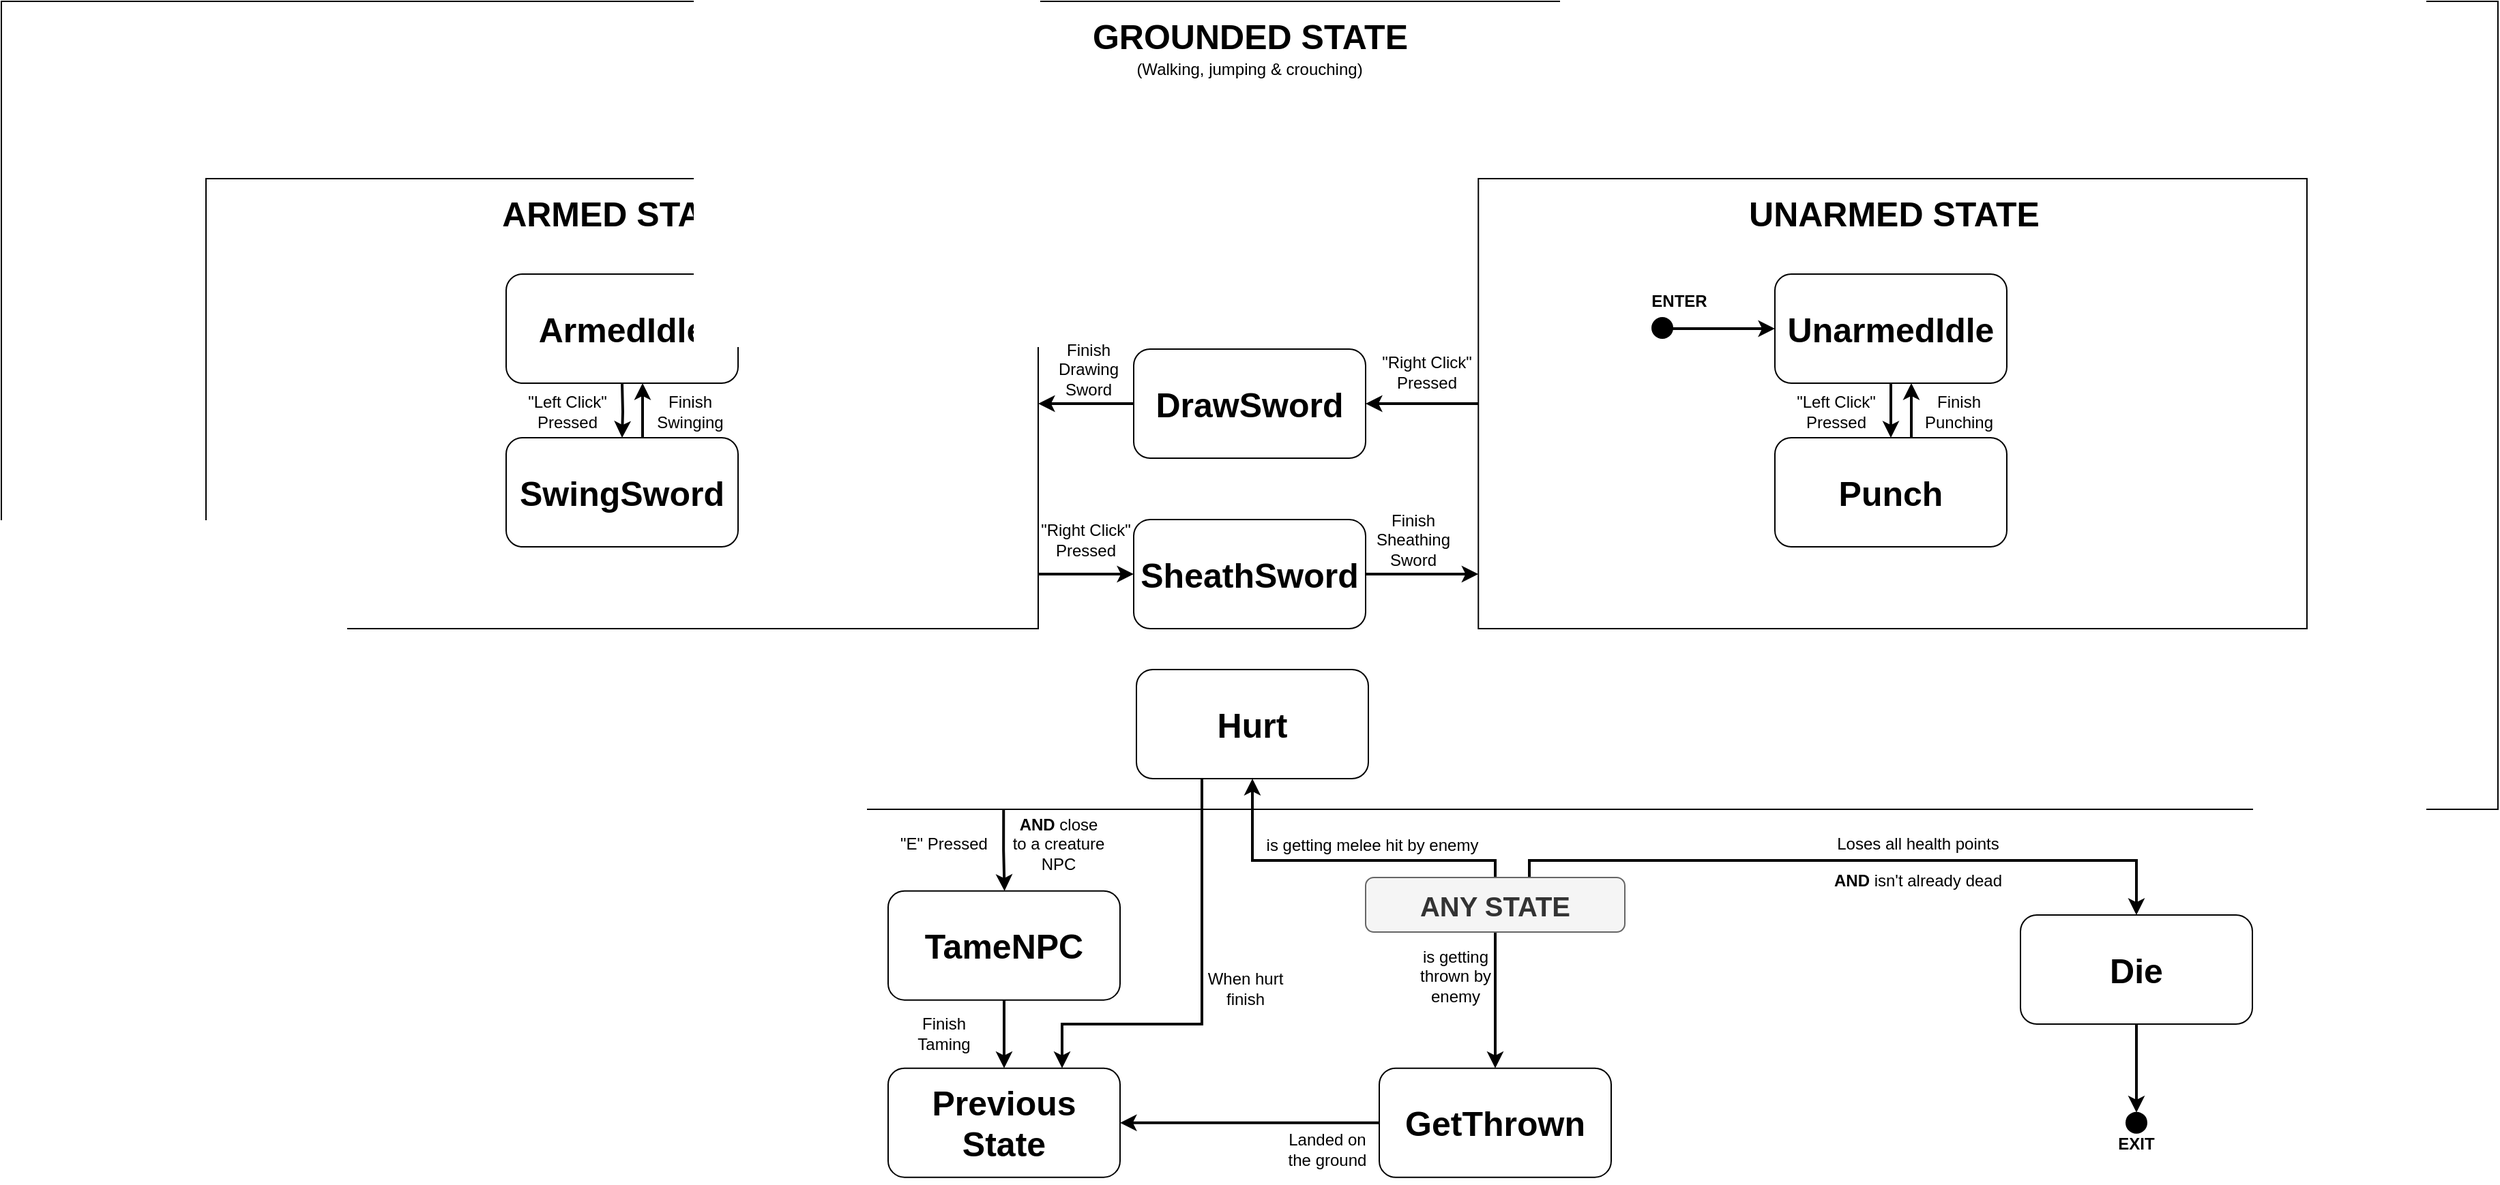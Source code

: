 <mxfile version="20.0.1" type="device" pages="2"><diagram id="yUpBF1HfpDL-CtmX74Qh" name="Page-2"><mxGraphModel dx="2148" dy="1701" grid="1" gridSize="10" guides="1" tooltips="1" connect="1" arrows="1" fold="1" page="1" pageScale="1" pageWidth="850" pageHeight="1100" math="0" shadow="0"><root><mxCell id="0"/><mxCell id="1" parent="0"/><mxCell id="C9PRZ3Kujz4Gb-X37OMo-48" value="" style="rounded=0;whiteSpace=wrap;html=1;fontSize=11;" parent="1" vertex="1"><mxGeometry x="-180" y="-460" width="1830" height="592.5" as="geometry"/></mxCell><mxCell id="C9PRZ3Kujz4Gb-X37OMo-7" style="edgeStyle=orthogonalEdgeStyle;rounded=0;orthogonalLoop=1;jettySize=auto;html=1;entryX=0.383;entryY=-0.002;entryDx=0;entryDy=0;fontSize=11;strokeWidth=2;entryPerimeter=0;" parent="1" edge="1"><mxGeometry relative="1" as="geometry"><mxPoint x="554.64" y="132.5" as="sourcePoint"/><mxPoint x="555.31" y="192.34" as="targetPoint"/><Array as="points"><mxPoint x="554.64" y="162.5"/><mxPoint x="555.64" y="162.5"/></Array></mxGeometry></mxCell><mxCell id="C9PRZ3Kujz4Gb-X37OMo-19" style="edgeStyle=orthogonalEdgeStyle;rounded=0;orthogonalLoop=1;jettySize=auto;html=1;fontSize=11;strokeWidth=2;" parent="1" source="C9PRZ3Kujz4Gb-X37OMo-2" edge="1"><mxGeometry relative="1" as="geometry"><mxPoint x="555" y="322.34" as="targetPoint"/></mxGeometry></mxCell><mxCell id="C9PRZ3Kujz4Gb-X37OMo-2" value="&lt;font style=&quot;font-size: 25px;&quot;&gt;&lt;b&gt;TameNPC&lt;/b&gt;&lt;/font&gt;" style="rounded=1;whiteSpace=wrap;html=1;" parent="1" vertex="1"><mxGeometry x="470" y="192.34" width="170" height="80" as="geometry"/></mxCell><mxCell id="C9PRZ3Kujz4Gb-X37OMo-8" value="&quot;E&quot; Pressed" style="text;html=1;strokeColor=none;fillColor=none;align=center;verticalAlign=middle;whiteSpace=wrap;rounded=0;fontSize=12;" parent="1" vertex="1"><mxGeometry x="475.56" y="132.5" width="70" height="50" as="geometry"/></mxCell><mxCell id="C9PRZ3Kujz4Gb-X37OMo-20" value="&lt;font style=&quot;font-size: 25px;&quot;&gt;&lt;b&gt;Previous State&lt;/b&gt;&lt;/font&gt;" style="rounded=1;whiteSpace=wrap;html=1;" parent="1" vertex="1"><mxGeometry x="470" y="322.34" width="170" height="80" as="geometry"/></mxCell><mxCell id="C9PRZ3Kujz4Gb-X37OMo-21" value="Finish Taming" style="text;html=1;strokeColor=none;fillColor=none;align=center;verticalAlign=middle;whiteSpace=wrap;rounded=0;fontSize=12;" parent="1" vertex="1"><mxGeometry x="475.56" y="272.34" width="70" height="50" as="geometry"/></mxCell><mxCell id="C9PRZ3Kujz4Gb-X37OMo-38" style="edgeStyle=orthogonalEdgeStyle;rounded=0;orthogonalLoop=1;jettySize=auto;html=1;entryX=1;entryY=0.5;entryDx=0;entryDy=0;fontSize=25;strokeWidth=2;" parent="1" source="C9PRZ3Kujz4Gb-X37OMo-23" target="C9PRZ3Kujz4Gb-X37OMo-12" edge="1"><mxGeometry relative="1" as="geometry"/></mxCell><mxCell id="C9PRZ3Kujz4Gb-X37OMo-23" value="" style="rounded=0;whiteSpace=wrap;html=1;fontSize=11;" parent="1" vertex="1"><mxGeometry x="902.64" y="-330" width="607.36" height="330" as="geometry"/></mxCell><mxCell id="C9PRZ3Kujz4Gb-X37OMo-24" value="UNARMED STATE" style="text;html=1;strokeColor=none;fillColor=none;align=center;verticalAlign=middle;whiteSpace=wrap;rounded=0;fontSize=25;fontStyle=1" parent="1" vertex="1"><mxGeometry x="1075.28" y="-320" width="264.72" height="30" as="geometry"/></mxCell><mxCell id="C9PRZ3Kujz4Gb-X37OMo-39" style="edgeStyle=orthogonalEdgeStyle;rounded=0;orthogonalLoop=1;jettySize=auto;html=1;entryX=1;entryY=0.5;entryDx=0;entryDy=0;fontSize=25;strokeWidth=2;" parent="1" source="C9PRZ3Kujz4Gb-X37OMo-12" edge="1"><mxGeometry relative="1" as="geometry"><mxPoint x="580" y="-165" as="targetPoint"/></mxGeometry></mxCell><mxCell id="C9PRZ3Kujz4Gb-X37OMo-12" value="&lt;font style=&quot;font-size: 25px;&quot;&gt;&lt;b&gt;DrawSword&lt;/b&gt;&lt;/font&gt;" style="rounded=1;whiteSpace=wrap;html=1;" parent="1" vertex="1"><mxGeometry x="650" y="-205" width="170" height="80" as="geometry"/></mxCell><mxCell id="C9PRZ3Kujz4Gb-X37OMo-34" style="edgeStyle=orthogonalEdgeStyle;rounded=0;orthogonalLoop=1;jettySize=auto;html=1;entryX=0.5;entryY=0;entryDx=0;entryDy=0;fontSize=25;strokeWidth=2;" parent="1" source="f2G6BQzRH3v57bKZy8mz-2" target="C9PRZ3Kujz4Gb-X37OMo-33" edge="1"><mxGeometry relative="1" as="geometry"/></mxCell><mxCell id="f2G6BQzRH3v57bKZy8mz-2" value="&lt;font style=&quot;font-size: 25px;&quot;&gt;&lt;b&gt;UnarmedIdle&lt;/b&gt;&lt;/font&gt;" style="rounded=1;whiteSpace=wrap;html=1;" parent="1" vertex="1"><mxGeometry x="1120" y="-260" width="170" height="80" as="geometry"/></mxCell><mxCell id="f2G6BQzRH3v57bKZy8mz-46" style="edgeStyle=orthogonalEdgeStyle;rounded=0;orthogonalLoop=1;jettySize=auto;html=1;fontSize=5;strokeWidth=2;" parent="1" source="f2G6BQzRH3v57bKZy8mz-47" edge="1"><mxGeometry relative="1" as="geometry"><mxPoint x="1120" y="-220" as="targetPoint"/><Array as="points"><mxPoint x="1082.44" y="-220.5"/></Array></mxGeometry></mxCell><mxCell id="f2G6BQzRH3v57bKZy8mz-47" value="" style="ellipse;whiteSpace=wrap;html=1;aspect=fixed;fontSize=5;fillColor=#000000;" parent="1" vertex="1"><mxGeometry x="1030" y="-228" width="15" height="15" as="geometry"/></mxCell><mxCell id="f2G6BQzRH3v57bKZy8mz-48" value="ENTER" style="text;html=1;strokeColor=none;fillColor=none;align=center;verticalAlign=middle;whiteSpace=wrap;rounded=0;fontSize=12;fontStyle=1" parent="1" vertex="1"><mxGeometry x="1027.08" y="-248" width="46.13" height="15" as="geometry"/></mxCell><mxCell id="sqc_Tt65g7vkRFVTMmjo-10" style="edgeStyle=orthogonalEdgeStyle;rounded=0;orthogonalLoop=1;jettySize=auto;html=1;fontSize=15;strokeWidth=2;" parent="1" source="C9PRZ3Kujz4Gb-X37OMo-33" target="f2G6BQzRH3v57bKZy8mz-2" edge="1"><mxGeometry relative="1" as="geometry"><Array as="points"><mxPoint x="1220" y="-160"/><mxPoint x="1220" y="-160"/></Array></mxGeometry></mxCell><mxCell id="C9PRZ3Kujz4Gb-X37OMo-33" value="&lt;font style=&quot;font-size: 25px;&quot;&gt;&lt;b&gt;Punch&lt;/b&gt;&lt;/font&gt;" style="rounded=1;whiteSpace=wrap;html=1;" parent="1" vertex="1"><mxGeometry x="1120" y="-140" width="170" height="80" as="geometry"/></mxCell><mxCell id="C9PRZ3Kujz4Gb-X37OMo-37" value="&quot;Left Click&quot;&lt;br&gt;Pressed" style="text;html=1;strokeColor=none;fillColor=none;align=center;verticalAlign=middle;whiteSpace=wrap;rounded=0;fontSize=12;" parent="1" vertex="1"><mxGeometry x="1130" y="-184" width="70" height="50" as="geometry"/></mxCell><mxCell id="C9PRZ3Kujz4Gb-X37OMo-40" value="&quot;Right Click&quot; Pressed" style="text;html=1;strokeColor=none;fillColor=none;align=center;verticalAlign=middle;whiteSpace=wrap;rounded=0;fontSize=12;" parent="1" vertex="1"><mxGeometry x="830" y="-213" width="70" height="50" as="geometry"/></mxCell><mxCell id="C9PRZ3Kujz4Gb-X37OMo-42" value="Finish Drawing Sword" style="text;html=1;strokeColor=none;fillColor=none;align=center;verticalAlign=middle;whiteSpace=wrap;rounded=0;fontSize=12;" parent="1" vertex="1"><mxGeometry x="582" y="-215" width="70" height="50" as="geometry"/></mxCell><mxCell id="C9PRZ3Kujz4Gb-X37OMo-44" style="edgeStyle=orthogonalEdgeStyle;rounded=0;orthogonalLoop=1;jettySize=auto;html=1;fontSize=25;strokeWidth=2;" parent="1" source="C9PRZ3Kujz4Gb-X37OMo-43" target="C9PRZ3Kujz4Gb-X37OMo-23" edge="1"><mxGeometry relative="1" as="geometry"><mxPoint x="890" as="targetPoint"/><Array as="points"><mxPoint x="880" y="-40"/><mxPoint x="880" y="-40"/></Array></mxGeometry></mxCell><mxCell id="C9PRZ3Kujz4Gb-X37OMo-43" value="&lt;font style=&quot;font-size: 25px;&quot;&gt;&lt;b&gt;SheathSword&lt;/b&gt;&lt;/font&gt;" style="rounded=1;whiteSpace=wrap;html=1;" parent="1" vertex="1"><mxGeometry x="650" y="-80" width="170" height="80" as="geometry"/></mxCell><mxCell id="C9PRZ3Kujz4Gb-X37OMo-45" style="edgeStyle=orthogonalEdgeStyle;rounded=0;orthogonalLoop=1;jettySize=auto;html=1;fontSize=25;strokeWidth=2;entryX=0;entryY=0.5;entryDx=0;entryDy=0;" parent="1" target="C9PRZ3Kujz4Gb-X37OMo-43" edge="1"><mxGeometry relative="1" as="geometry"><mxPoint x="912.64" y="-30.03" as="targetPoint"/><mxPoint x="579" y="-40" as="sourcePoint"/><Array as="points"><mxPoint x="579" y="-40"/></Array></mxGeometry></mxCell><mxCell id="C9PRZ3Kujz4Gb-X37OMo-46" value="&quot;Right Click&quot; Pressed" style="text;html=1;strokeColor=none;fillColor=none;align=center;verticalAlign=middle;whiteSpace=wrap;rounded=0;fontSize=12;" parent="1" vertex="1"><mxGeometry x="580" y="-90" width="70" height="50" as="geometry"/></mxCell><mxCell id="C9PRZ3Kujz4Gb-X37OMo-47" value="Finish Sheathing Sword" style="text;html=1;strokeColor=none;fillColor=none;align=center;verticalAlign=middle;whiteSpace=wrap;rounded=0;fontSize=12;" parent="1" vertex="1"><mxGeometry x="820" y="-90" width="70" height="50" as="geometry"/></mxCell><mxCell id="C9PRZ3Kujz4Gb-X37OMo-49" value="GROUNDED STATE" style="text;html=1;strokeColor=none;fillColor=none;align=center;verticalAlign=middle;whiteSpace=wrap;rounded=0;fontSize=25;fontStyle=1" parent="1" vertex="1"><mxGeometry x="602.64" y="-450" width="264.72" height="30" as="geometry"/></mxCell><mxCell id="C9PRZ3Kujz4Gb-X37OMo-57" value="" style="rounded=0;whiteSpace=wrap;html=1;fontSize=11;" parent="1" vertex="1"><mxGeometry x="-30" y="-330" width="610" height="330" as="geometry"/></mxCell><mxCell id="C9PRZ3Kujz4Gb-X37OMo-58" value="ARMED STATE" style="text;html=1;strokeColor=none;fillColor=none;align=center;verticalAlign=middle;whiteSpace=wrap;rounded=0;fontSize=25;fontStyle=1" parent="1" vertex="1"><mxGeometry x="142.64" y="-320" width="264.72" height="30" as="geometry"/></mxCell><mxCell id="C9PRZ3Kujz4Gb-X37OMo-59" value="&lt;font style=&quot;font-size: 25px;&quot;&gt;&lt;b&gt;ArmedIdle&lt;/b&gt;&lt;/font&gt;" style="rounded=1;whiteSpace=wrap;html=1;" parent="1" vertex="1"><mxGeometry x="190" y="-260" width="170" height="80" as="geometry"/></mxCell><mxCell id="C9PRZ3Kujz4Gb-X37OMo-60" style="edgeStyle=orthogonalEdgeStyle;rounded=0;orthogonalLoop=1;jettySize=auto;html=1;entryX=0.5;entryY=0;entryDx=0;entryDy=0;fontSize=25;strokeWidth=2;" parent="1" target="C9PRZ3Kujz4Gb-X37OMo-61" edge="1"><mxGeometry relative="1" as="geometry"><mxPoint x="275" y="-180" as="sourcePoint"/></mxGeometry></mxCell><mxCell id="sqc_Tt65g7vkRFVTMmjo-14" style="edgeStyle=orthogonalEdgeStyle;rounded=0;orthogonalLoop=1;jettySize=auto;html=1;fontSize=15;strokeWidth=2;" parent="1" source="C9PRZ3Kujz4Gb-X37OMo-61" edge="1"><mxGeometry relative="1" as="geometry"><mxPoint x="290" y="-180" as="targetPoint"/><Array as="points"><mxPoint x="290" y="-180"/></Array></mxGeometry></mxCell><mxCell id="C9PRZ3Kujz4Gb-X37OMo-61" value="&lt;font style=&quot;font-size: 25px;&quot;&gt;&lt;b&gt;SwingSword&lt;/b&gt;&lt;/font&gt;" style="rounded=1;whiteSpace=wrap;html=1;" parent="1" vertex="1"><mxGeometry x="190" y="-140" width="170" height="80" as="geometry"/></mxCell><mxCell id="C9PRZ3Kujz4Gb-X37OMo-62" value="&quot;Left Click&quot;&lt;br&gt;Pressed" style="text;html=1;strokeColor=none;fillColor=none;align=center;verticalAlign=middle;whiteSpace=wrap;rounded=0;fontSize=12;" parent="1" vertex="1"><mxGeometry x="200" y="-184" width="70" height="50" as="geometry"/></mxCell><mxCell id="sqc_Tt65g7vkRFVTMmjo-11" value="Finish Punching" style="text;html=1;strokeColor=none;fillColor=none;align=center;verticalAlign=middle;whiteSpace=wrap;rounded=0;fontSize=12;" parent="1" vertex="1"><mxGeometry x="1220" y="-184" width="70" height="50" as="geometry"/></mxCell><mxCell id="sqc_Tt65g7vkRFVTMmjo-15" value="Finish Swinging" style="text;html=1;strokeColor=none;fillColor=none;align=center;verticalAlign=middle;whiteSpace=wrap;rounded=0;fontSize=12;" parent="1" vertex="1"><mxGeometry x="290" y="-184" width="70" height="50" as="geometry"/></mxCell><mxCell id="FXybPwPr7TncIUo6aG1R-1" value="(Walking, jumping &amp;amp; crouching)" style="text;html=1;strokeColor=none;fillColor=none;align=center;verticalAlign=middle;whiteSpace=wrap;rounded=0;fontSize=12;" parent="1" vertex="1"><mxGeometry x="640" y="-440" width="190" height="60" as="geometry"/></mxCell><mxCell id="FXybPwPr7TncIUo6aG1R-2" value="&lt;b&gt;AND &lt;/b&gt;close to a creature NPC" style="text;html=1;strokeColor=none;fillColor=none;align=center;verticalAlign=middle;whiteSpace=wrap;rounded=0;fontSize=12;" parent="1" vertex="1"><mxGeometry x="560" y="132.5" width="70" height="50" as="geometry"/></mxCell><mxCell id="XEfIY7p0j_nCrsNlaSIn-3" style="edgeStyle=orthogonalEdgeStyle;rounded=0;orthogonalLoop=1;jettySize=auto;html=1;entryX=0.5;entryY=0;entryDx=0;entryDy=0;strokeWidth=2;" parent="1" source="XEfIY7p0j_nCrsNlaSIn-1" target="XEfIY7p0j_nCrsNlaSIn-2" edge="1"><mxGeometry relative="1" as="geometry"/></mxCell><mxCell id="XEfIY7p0j_nCrsNlaSIn-6" style="edgeStyle=orthogonalEdgeStyle;rounded=0;orthogonalLoop=1;jettySize=auto;html=1;strokeWidth=2;" parent="1" source="XEfIY7p0j_nCrsNlaSIn-1" target="XEfIY7p0j_nCrsNlaSIn-5" edge="1"><mxGeometry relative="1" as="geometry"><Array as="points"><mxPoint x="915" y="170"/><mxPoint x="737" y="170"/></Array></mxGeometry></mxCell><mxCell id="5kYBkoKc0X89ujHSu7hd-3" style="edgeStyle=orthogonalEdgeStyle;rounded=0;orthogonalLoop=1;jettySize=auto;html=1;entryX=0.5;entryY=0;entryDx=0;entryDy=0;strokeWidth=2;" parent="1" source="XEfIY7p0j_nCrsNlaSIn-1" target="5kYBkoKc0X89ujHSu7hd-2" edge="1"><mxGeometry relative="1" as="geometry"><Array as="points"><mxPoint x="940" y="170"/><mxPoint x="1385" y="170"/></Array></mxGeometry></mxCell><mxCell id="XEfIY7p0j_nCrsNlaSIn-1" value="&lt;span style=&quot;font-size: 20px;&quot;&gt;&lt;b&gt;ANY STATE&lt;/b&gt;&lt;/span&gt;" style="rounded=1;whiteSpace=wrap;html=1;fillColor=#f5f5f5;strokeColor=#666666;fontColor=#333333;" parent="1" vertex="1"><mxGeometry x="820" y="182.5" width="190" height="40" as="geometry"/></mxCell><mxCell id="XEfIY7p0j_nCrsNlaSIn-9" style="edgeStyle=orthogonalEdgeStyle;rounded=0;orthogonalLoop=1;jettySize=auto;html=1;entryX=1;entryY=0.5;entryDx=0;entryDy=0;strokeWidth=2;" parent="1" source="XEfIY7p0j_nCrsNlaSIn-2" target="C9PRZ3Kujz4Gb-X37OMo-20" edge="1"><mxGeometry relative="1" as="geometry"/></mxCell><mxCell id="XEfIY7p0j_nCrsNlaSIn-2" value="&lt;font style=&quot;font-size: 25px;&quot;&gt;&lt;b&gt;GetThrown&lt;/b&gt;&lt;/font&gt;" style="rounded=1;whiteSpace=wrap;html=1;" parent="1" vertex="1"><mxGeometry x="830" y="322.34" width="170" height="80" as="geometry"/></mxCell><mxCell id="XEfIY7p0j_nCrsNlaSIn-4" value="is getting thrown by enemy" style="text;html=1;strokeColor=none;fillColor=none;align=center;verticalAlign=middle;whiteSpace=wrap;rounded=0;fontSize=12;" parent="1" vertex="1"><mxGeometry x="851" y="230" width="70" height="50" as="geometry"/></mxCell><mxCell id="XEfIY7p0j_nCrsNlaSIn-11" style="edgeStyle=orthogonalEdgeStyle;rounded=0;orthogonalLoop=1;jettySize=auto;html=1;strokeWidth=2;exitX=0;exitY=0.5;exitDx=0;exitDy=0;entryX=0.75;entryY=0;entryDx=0;entryDy=0;" parent="1" source="XEfIY7p0j_nCrsNlaSIn-5" target="C9PRZ3Kujz4Gb-X37OMo-20" edge="1"><mxGeometry relative="1" as="geometry"><Array as="points"><mxPoint x="700" y="70"/><mxPoint x="700" y="290"/><mxPoint x="598" y="290"/></Array><mxPoint x="555" y="420" as="targetPoint"/></mxGeometry></mxCell><mxCell id="XEfIY7p0j_nCrsNlaSIn-5" value="&lt;font style=&quot;font-size: 25px;&quot;&gt;&lt;b&gt;Hurt&lt;/b&gt;&lt;/font&gt;" style="rounded=1;whiteSpace=wrap;html=1;" parent="1" vertex="1"><mxGeometry x="652" y="30" width="170" height="80" as="geometry"/></mxCell><mxCell id="XEfIY7p0j_nCrsNlaSIn-7" value="is getting melee hit by enemy" style="text;html=1;strokeColor=none;fillColor=none;align=center;verticalAlign=middle;whiteSpace=wrap;rounded=0;fontSize=12;" parent="1" vertex="1"><mxGeometry x="727" y="134" width="196" height="50" as="geometry"/></mxCell><mxCell id="XEfIY7p0j_nCrsNlaSIn-10" value="Landed on the ground" style="text;html=1;strokeColor=none;fillColor=none;align=center;verticalAlign=middle;whiteSpace=wrap;rounded=0;fontSize=12;" parent="1" vertex="1"><mxGeometry x="757" y="357" width="70" height="50" as="geometry"/></mxCell><mxCell id="XEfIY7p0j_nCrsNlaSIn-12" value="When hurt finish" style="text;html=1;strokeColor=none;fillColor=none;align=center;verticalAlign=middle;whiteSpace=wrap;rounded=0;fontSize=12;" parent="1" vertex="1"><mxGeometry x="697" y="239" width="70" height="50" as="geometry"/></mxCell><mxCell id="5kYBkoKc0X89ujHSu7hd-5" style="edgeStyle=orthogonalEdgeStyle;rounded=0;orthogonalLoop=1;jettySize=auto;html=1;strokeWidth=2;entryX=0.5;entryY=0;entryDx=0;entryDy=0;" parent="1" source="5kYBkoKc0X89ujHSu7hd-2" target="5kYBkoKc0X89ujHSu7hd-7" edge="1"><mxGeometry relative="1" as="geometry"><mxPoint x="1385" y="350" as="targetPoint"/></mxGeometry></mxCell><mxCell id="5kYBkoKc0X89ujHSu7hd-2" value="&lt;font style=&quot;font-size: 25px;&quot;&gt;&lt;b&gt;Die&lt;/b&gt;&lt;/font&gt;" style="rounded=1;whiteSpace=wrap;html=1;" parent="1" vertex="1"><mxGeometry x="1300" y="210" width="170" height="80" as="geometry"/></mxCell><mxCell id="5kYBkoKc0X89ujHSu7hd-4" value="Loses all health points" style="text;html=1;strokeColor=none;fillColor=none;align=center;verticalAlign=middle;whiteSpace=wrap;rounded=0;fontSize=12;" parent="1" vertex="1"><mxGeometry x="1140" y="132.5" width="170" height="50" as="geometry"/></mxCell><mxCell id="5kYBkoKc0X89ujHSu7hd-7" value="" style="ellipse;whiteSpace=wrap;html=1;aspect=fixed;fontSize=5;fillColor=#000000;" parent="1" vertex="1"><mxGeometry x="1377.5" y="354.84" width="15" height="15" as="geometry"/></mxCell><mxCell id="5kYBkoKc0X89ujHSu7hd-8" value="EXIT" style="text;html=1;strokeColor=none;fillColor=none;align=center;verticalAlign=middle;whiteSpace=wrap;rounded=0;fontSize=12;fontStyle=1" parent="1" vertex="1"><mxGeometry x="1361.94" y="370" width="46.13" height="15" as="geometry"/></mxCell><mxCell id="cuzj8sPPeZRZw2SsU4HX-1" value="&lt;b&gt;AND &lt;/b&gt;isn't already dead" style="text;html=1;strokeColor=none;fillColor=none;align=center;verticalAlign=middle;whiteSpace=wrap;rounded=0;fontSize=12;" vertex="1" parent="1"><mxGeometry x="1140" y="160" width="170" height="50" as="geometry"/></mxCell></root></mxGraphModel></diagram><diagram id="PQMNVKTrhOBKIQkuQ19b" name="Page-3"><mxGraphModel dx="-180" dy="1410" grid="1" gridSize="10" guides="1" tooltips="1" connect="1" arrows="1" fold="1" page="1" pageScale="1" pageWidth="850" pageHeight="1100" math="0" shadow="0"><root><mxCell id="0"/><mxCell id="1" parent="0"/><mxCell id="PMYbye1FAwo4uEmkiMQV-13" style="edgeStyle=orthogonalEdgeStyle;rounded=0;orthogonalLoop=1;jettySize=auto;html=1;strokeWidth=2;" parent="1" source="PMYbye1FAwo4uEmkiMQV-11" target="f1hg1kzVJCjG45DMdMUc-1" edge="1"><mxGeometry relative="1" as="geometry"><Array as="points"><mxPoint x="1350" y="-195"/><mxPoint x="1350" y="-195"/></Array></mxGeometry></mxCell><mxCell id="PMYbye1FAwo4uEmkiMQV-11" value="" style="rounded=0;whiteSpace=wrap;html=1;fontSize=11;" parent="1" vertex="1"><mxGeometry x="886.13" y="-345" width="367.64" height="300" as="geometry"/></mxCell><mxCell id="PMYbye1FAwo4uEmkiMQV-14" style="edgeStyle=orthogonalEdgeStyle;rounded=0;orthogonalLoop=1;jettySize=auto;html=1;entryX=0.998;entryY=0.384;entryDx=0;entryDy=0;entryPerimeter=0;strokeWidth=2;" parent="1" source="f1hg1kzVJCjG45DMdMUc-1" target="PMYbye1FAwo4uEmkiMQV-11" edge="1"><mxGeometry relative="1" as="geometry"><Array as="points"><mxPoint x="1360" y="-230"/><mxPoint x="1360" y="-230"/></Array></mxGeometry></mxCell><mxCell id="f1hg1kzVJCjG45DMdMUc-1" value="" style="rounded=0;whiteSpace=wrap;html=1;fontSize=11;" parent="1" vertex="1"><mxGeometry x="1390" y="-380" width="990" height="370" as="geometry"/></mxCell><mxCell id="_IHv30fQveOzO7hxMFxY-2" style="edgeStyle=orthogonalEdgeStyle;rounded=0;orthogonalLoop=1;jettySize=auto;html=1;strokeWidth=2;" parent="1" source="8JXo0PWnIYeJ_Azcnv1q-1" target="_IHv30fQveOzO7hxMFxY-1" edge="1"><mxGeometry relative="1" as="geometry"/></mxCell><mxCell id="8JXo0PWnIYeJ_Azcnv1q-1" value="&lt;span style=&quot;font-size: 25px;&quot;&gt;&lt;b&gt;Stand&lt;/b&gt;&lt;/span&gt;" style="rounded=1;whiteSpace=wrap;html=1;" parent="1" vertex="1"><mxGeometry x="984.95" y="-291" width="170" height="80" as="geometry"/></mxCell><mxCell id="8JXo0PWnIYeJ_Azcnv1q-2" style="edgeStyle=orthogonalEdgeStyle;rounded=0;orthogonalLoop=1;jettySize=auto;html=1;fontSize=5;strokeWidth=2;" parent="1" source="8JXo0PWnIYeJ_Azcnv1q-3" edge="1"><mxGeometry relative="1" as="geometry"><mxPoint x="984.95" y="-251.5" as="targetPoint"/><Array as="points"><mxPoint x="947.39" y="-252"/></Array></mxGeometry></mxCell><mxCell id="8JXo0PWnIYeJ_Azcnv1q-3" value="" style="ellipse;whiteSpace=wrap;html=1;aspect=fixed;fontSize=5;fillColor=#000000;" parent="1" vertex="1"><mxGeometry x="894.95" y="-259.5" width="15" height="15" as="geometry"/></mxCell><mxCell id="8JXo0PWnIYeJ_Azcnv1q-4" value="ENTER" style="text;html=1;strokeColor=none;fillColor=none;align=center;verticalAlign=middle;whiteSpace=wrap;rounded=0;fontSize=12;fontStyle=1" parent="1" vertex="1"><mxGeometry x="892.03" y="-279.5" width="46.13" height="15" as="geometry"/></mxCell><mxCell id="f1hg1kzVJCjG45DMdMUc-16" style="edgeStyle=orthogonalEdgeStyle;rounded=0;orthogonalLoop=1;jettySize=auto;html=1;strokeWidth=2;" parent="1" source="8JXo0PWnIYeJ_Azcnv1q-5" target="f1hg1kzVJCjG45DMdMUc-4" edge="1"><mxGeometry relative="1" as="geometry"><Array as="points"><mxPoint x="1617.5" y="-96"/><mxPoint x="1902.5" y="-96"/></Array></mxGeometry></mxCell><mxCell id="8JXo0PWnIYeJ_Azcnv1q-5" value="&lt;span style=&quot;font-size: 25px;&quot;&gt;&lt;b&gt;SeekPlayer&lt;/b&gt;&lt;/span&gt;" style="rounded=1;whiteSpace=wrap;html=1;" parent="1" vertex="1"><mxGeometry x="1532.5" y="-226" width="170" height="80" as="geometry"/></mxCell><mxCell id="_IHv30fQveOzO7hxMFxY-1" value="&lt;span style=&quot;font-size: 25px;&quot;&gt;&lt;b&gt;Sit&lt;br&gt;&lt;/b&gt;&lt;/span&gt;" style="rounded=1;whiteSpace=wrap;html=1;" parent="1" vertex="1"><mxGeometry x="984.95" y="-141" width="170" height="80" as="geometry"/></mxCell><mxCell id="_IHv30fQveOzO7hxMFxY-3" value="Tired&lt;br&gt;(Random Chance)" style="text;html=1;strokeColor=none;fillColor=none;align=center;verticalAlign=middle;whiteSpace=wrap;rounded=0;fontSize=12;fontStyle=0" parent="1" vertex="1"><mxGeometry x="1090" y="-196" width="46.13" height="40" as="geometry"/></mxCell><mxCell id="f1hg1kzVJCjG45DMdMUc-2" value="ALERT STATE" style="text;html=1;strokeColor=none;fillColor=none;align=center;verticalAlign=middle;whiteSpace=wrap;rounded=0;fontSize=25;fontStyle=1" parent="1" vertex="1"><mxGeometry x="1765.14" y="-369" width="264.72" height="30" as="geometry"/></mxCell><mxCell id="f1hg1kzVJCjG45DMdMUc-18" style="edgeStyle=orthogonalEdgeStyle;rounded=0;orthogonalLoop=1;jettySize=auto;html=1;entryX=0.5;entryY=0;entryDx=0;entryDy=0;fontSize=20;strokeWidth=2;" parent="1" source="f1hg1kzVJCjG45DMdMUc-4" target="8JXo0PWnIYeJ_Azcnv1q-5" edge="1"><mxGeometry relative="1" as="geometry"><Array as="points"><mxPoint x="1902.5" y="-276"/><mxPoint x="1617.5" y="-276"/></Array></mxGeometry></mxCell><mxCell id="f1hg1kzVJCjG45DMdMUc-4" value="&lt;span style=&quot;font-size: 25px;&quot;&gt;&lt;b&gt;MeleeAttack&lt;/b&gt;&lt;/span&gt;" style="rounded=1;whiteSpace=wrap;html=1;" parent="1" vertex="1"><mxGeometry x="1812.5" y="-226" width="170" height="80" as="geometry"/></mxCell><mxCell id="f1hg1kzVJCjG45DMdMUc-9" value="player is in radius of 5" style="text;html=1;strokeColor=none;fillColor=none;align=center;verticalAlign=middle;whiteSpace=wrap;rounded=0;fontSize=12;fontStyle=0" parent="1" vertex="1"><mxGeometry x="1300" y="-180" width="46.13" height="62" as="geometry"/></mxCell><mxCell id="XvE-qng9D7CLFfEq8OfU-6" style="edgeStyle=orthogonalEdgeStyle;rounded=0;orthogonalLoop=1;jettySize=auto;html=1;fontSize=15;strokeWidth=2;" parent="1" target="XvE-qng9D7CLFfEq8OfU-5" edge="1"><mxGeometry relative="1" as="geometry"><mxPoint x="1902.5" y="-96" as="sourcePoint"/></mxGeometry></mxCell><mxCell id="f1hg1kzVJCjG45DMdMUc-14" value="player in radius of 1" style="text;html=1;strokeColor=none;fillColor=none;align=center;verticalAlign=middle;whiteSpace=wrap;rounded=0;fontSize=12;fontStyle=0" parent="1" vertex="1"><mxGeometry x="1833.47" y="-107" width="128.06" height="62" as="geometry"/></mxCell><mxCell id="f1hg1kzVJCjG45DMdMUc-19" value="Finish Attacking" style="text;html=1;strokeColor=none;fillColor=none;align=center;verticalAlign=middle;whiteSpace=wrap;rounded=0;fontSize=12;fontStyle=0" parent="1" vertex="1"><mxGeometry x="1833.47" y="-321" width="128.06" height="62" as="geometry"/></mxCell><mxCell id="PMYbye1FAwo4uEmkiMQV-4" style="edgeStyle=orthogonalEdgeStyle;rounded=0;orthogonalLoop=1;jettySize=auto;html=1;entryX=0.25;entryY=0;entryDx=0;entryDy=0;strokeWidth=2;" parent="1" source="PBPb2V8g8i8ntC81h0a5-2" target="8JXo0PWnIYeJ_Azcnv1q-5" edge="1"><mxGeometry relative="1" as="geometry"><mxPoint x="1610" y="-380" as="targetPoint"/><Array as="points"/></mxGeometry></mxCell><mxCell id="PBPb2V8g8i8ntC81h0a5-2" value="&lt;span style=&quot;font-size: 25px;&quot;&gt;&lt;b&gt;Hurt&lt;/b&gt;&lt;/span&gt;" style="rounded=1;whiteSpace=wrap;html=1;" parent="1" vertex="1"><mxGeometry x="1800" y="-570" width="170" height="80" as="geometry"/></mxCell><mxCell id="PMYbye1FAwo4uEmkiMQV-3" value="&lt;b&gt;AND &lt;/b&gt;not already dead" style="text;html=1;strokeColor=none;fillColor=none;align=center;verticalAlign=middle;whiteSpace=wrap;rounded=0;fontSize=12;fontStyle=0" parent="1" vertex="1"><mxGeometry x="1891.53" y="-630" width="70" height="40" as="geometry"/></mxCell><mxCell id="PMYbye1FAwo4uEmkiMQV-5" value="Finished Hurting" style="text;html=1;strokeColor=none;fillColor=none;align=center;verticalAlign=middle;whiteSpace=wrap;rounded=0;fontSize=12;fontStyle=0" parent="1" vertex="1"><mxGeometry x="1570" y="-480" width="70" height="40" as="geometry"/></mxCell><mxCell id="PMYbye1FAwo4uEmkiMQV-15" value="IDLE STATE" style="text;html=1;strokeColor=none;fillColor=none;align=center;verticalAlign=middle;whiteSpace=wrap;rounded=0;fontSize=25;fontStyle=1" parent="1" vertex="1"><mxGeometry x="950.0" y="-339" width="264.72" height="30" as="geometry"/></mxCell><mxCell id="PMYbye1FAwo4uEmkiMQV-16" value="player out of radius of 5" style="text;html=1;strokeColor=none;fillColor=none;align=center;verticalAlign=middle;whiteSpace=wrap;rounded=0;fontSize=12;fontStyle=0" parent="1" vertex="1"><mxGeometry x="1300" y="-355" width="46.13" height="62" as="geometry"/></mxCell><mxCell id="XvE-qng9D7CLFfEq8OfU-9" style="edgeStyle=orthogonalEdgeStyle;rounded=0;orthogonalLoop=1;jettySize=auto;html=1;fontSize=15;strokeWidth=2;endArrow=none;endFill=0;" parent="1" source="XvE-qng9D7CLFfEq8OfU-5" edge="1"><mxGeometry relative="1" as="geometry"><mxPoint x="1862.5" y="-276" as="targetPoint"/><Array as="points"><mxPoint x="2152.5" y="-276"/></Array></mxGeometry></mxCell><mxCell id="XvE-qng9D7CLFfEq8OfU-5" value="&lt;span style=&quot;font-size: 25px;&quot;&gt;&lt;b&gt;GrappleAttack&lt;/b&gt;&lt;/span&gt;" style="rounded=1;whiteSpace=wrap;html=1;" parent="1" vertex="1"><mxGeometry x="2067.5" y="-226" width="170" height="80" as="geometry"/></mxCell><mxCell id="XvE-qng9D7CLFfEq8OfU-7" value="80% chance" style="text;html=1;strokeColor=none;fillColor=none;align=center;verticalAlign=middle;whiteSpace=wrap;rounded=0;fontSize=12;fontStyle=0" parent="1" vertex="1"><mxGeometry x="1792.5" y="-156" width="128.06" height="62" as="geometry"/></mxCell><mxCell id="XvE-qng9D7CLFfEq8OfU-8" value="20% chance" style="text;html=1;strokeColor=none;fillColor=none;align=center;verticalAlign=middle;whiteSpace=wrap;rounded=0;fontSize=12;fontStyle=0" parent="1" vertex="1"><mxGeometry x="2042.5" y="-156" width="128.06" height="62" as="geometry"/></mxCell><mxCell id="anYPgfSqNbkBtmcd9icu-2" style="edgeStyle=orthogonalEdgeStyle;rounded=0;orthogonalLoop=1;jettySize=auto;html=1;entryX=0.5;entryY=0;entryDx=0;entryDy=0;strokeWidth=2;" parent="1" source="anYPgfSqNbkBtmcd9icu-1" target="PBPb2V8g8i8ntC81h0a5-2" edge="1"><mxGeometry relative="1" as="geometry"/></mxCell><mxCell id="khTjGRlrs39yR4FXFMkB-2" style="edgeStyle=orthogonalEdgeStyle;rounded=0;orthogonalLoop=1;jettySize=auto;html=1;entryX=0;entryY=0.5;entryDx=0;entryDy=0;strokeWidth=2;" edge="1" parent="1" source="anYPgfSqNbkBtmcd9icu-1" target="khTjGRlrs39yR4FXFMkB-1"><mxGeometry relative="1" as="geometry"/></mxCell><mxCell id="anYPgfSqNbkBtmcd9icu-1" value="&lt;span style=&quot;font-size: 20px;&quot;&gt;&lt;b&gt;ANY STATE&lt;/b&gt;&lt;/span&gt;" style="rounded=1;whiteSpace=wrap;html=1;fillColor=#f5f5f5;strokeColor=#666666;fontColor=#333333;" parent="1" vertex="1"><mxGeometry x="1790" y="-680" width="190" height="40" as="geometry"/></mxCell><mxCell id="Eq3ObMMRczLn9lT3UK-8-1" value="&lt;b&gt;AND &lt;/b&gt;player is not thrown on the floor already" style="text;html=1;strokeColor=none;fillColor=none;align=center;verticalAlign=middle;whiteSpace=wrap;rounded=0;fontSize=12;fontStyle=0" vertex="1" parent="1"><mxGeometry x="1833.47" y="-72" width="128.06" height="62" as="geometry"/></mxCell><mxCell id="WVrHA_Z97vzwdqMGr2SY-1" value="&lt;b&gt;AND &lt;/b&gt;player &lt;b&gt;isn't &lt;/b&gt;dead" style="text;html=1;strokeColor=none;fillColor=none;align=center;verticalAlign=middle;whiteSpace=wrap;rounded=0;fontSize=12;fontStyle=0" vertex="1" parent="1"><mxGeometry x="1300" y="-118" width="50" height="58" as="geometry"/></mxCell><mxCell id="WVrHA_Z97vzwdqMGr2SY-2" value="&lt;b&gt;AND &lt;/b&gt;player &lt;b&gt;is&amp;nbsp;&lt;/b&gt;dead" style="text;html=1;strokeColor=none;fillColor=none;align=center;verticalAlign=middle;whiteSpace=wrap;rounded=0;fontSize=12;fontStyle=0" vertex="1" parent="1"><mxGeometry x="1300" y="-291" width="50" height="58" as="geometry"/></mxCell><mxCell id="WR9-_WfFNk8-XR_VEZto-4" style="edgeStyle=orthogonalEdgeStyle;rounded=0;orthogonalLoop=1;jettySize=auto;html=1;entryX=0;entryY=0.5;entryDx=0;entryDy=0;strokeWidth=2;" edge="1" parent="1" source="khTjGRlrs39yR4FXFMkB-1" target="WR9-_WfFNk8-XR_VEZto-1"><mxGeometry relative="1" as="geometry"/></mxCell><mxCell id="khTjGRlrs39yR4FXFMkB-1" value="&lt;span style=&quot;font-size: 25px;&quot;&gt;&lt;b&gt;Die&lt;/b&gt;&lt;/span&gt;" style="rounded=1;whiteSpace=wrap;html=1;" vertex="1" parent="1"><mxGeometry x="2110" y="-700" width="170" height="80" as="geometry"/></mxCell><mxCell id="khTjGRlrs39yR4FXFMkB-3" value="Loses all health points" style="text;html=1;strokeColor=none;fillColor=none;align=center;verticalAlign=middle;whiteSpace=wrap;rounded=0;fontSize=12;fontStyle=0" vertex="1" parent="1"><mxGeometry x="1982.5" y="-700" width="112.5" height="40" as="geometry"/></mxCell><mxCell id="khTjGRlrs39yR4FXFMkB-5" value="&lt;b&gt;AND &lt;/b&gt;isn't already dead" style="text;html=1;strokeColor=none;fillColor=none;align=center;verticalAlign=middle;whiteSpace=wrap;rounded=0;fontSize=12;fontStyle=0" vertex="1" parent="1"><mxGeometry x="1982.5" y="-660" width="112.5" height="40" as="geometry"/></mxCell><mxCell id="WR9-_WfFNk8-XR_VEZto-1" value="" style="ellipse;whiteSpace=wrap;html=1;aspect=fixed;fontSize=5;fillColor=#000000;" vertex="1" parent="1"><mxGeometry x="2375.56" y="-667.5" width="15" height="15" as="geometry"/></mxCell><mxCell id="WR9-_WfFNk8-XR_VEZto-2" value="EXIT" style="text;html=1;strokeColor=none;fillColor=none;align=center;verticalAlign=middle;whiteSpace=wrap;rounded=0;fontSize=12;fontStyle=1" vertex="1" parent="1"><mxGeometry x="2360" y="-687.5" width="46.13" height="15" as="geometry"/></mxCell><mxCell id="tnwvxot0DEwSWv7eIvv6-1" value="Got hit" style="text;html=1;strokeColor=none;fillColor=none;align=center;verticalAlign=middle;whiteSpace=wrap;rounded=0;fontSize=12;fontStyle=0" vertex="1" parent="1"><mxGeometry x="1821.53" y="-630" width="68.47" height="40" as="geometry"/></mxCell><mxCell id="tnwvxot0DEwSWv7eIvv6-2" value="&lt;b&gt;AND &lt;/b&gt;last attack was not already grapple" style="text;html=1;strokeColor=none;fillColor=none;align=center;verticalAlign=middle;whiteSpace=wrap;rounded=0;fontSize=12;fontStyle=0" vertex="1" parent="1"><mxGeometry x="2170.56" y="-146" width="90" height="62" as="geometry"/></mxCell></root></mxGraphModel></diagram></mxfile>